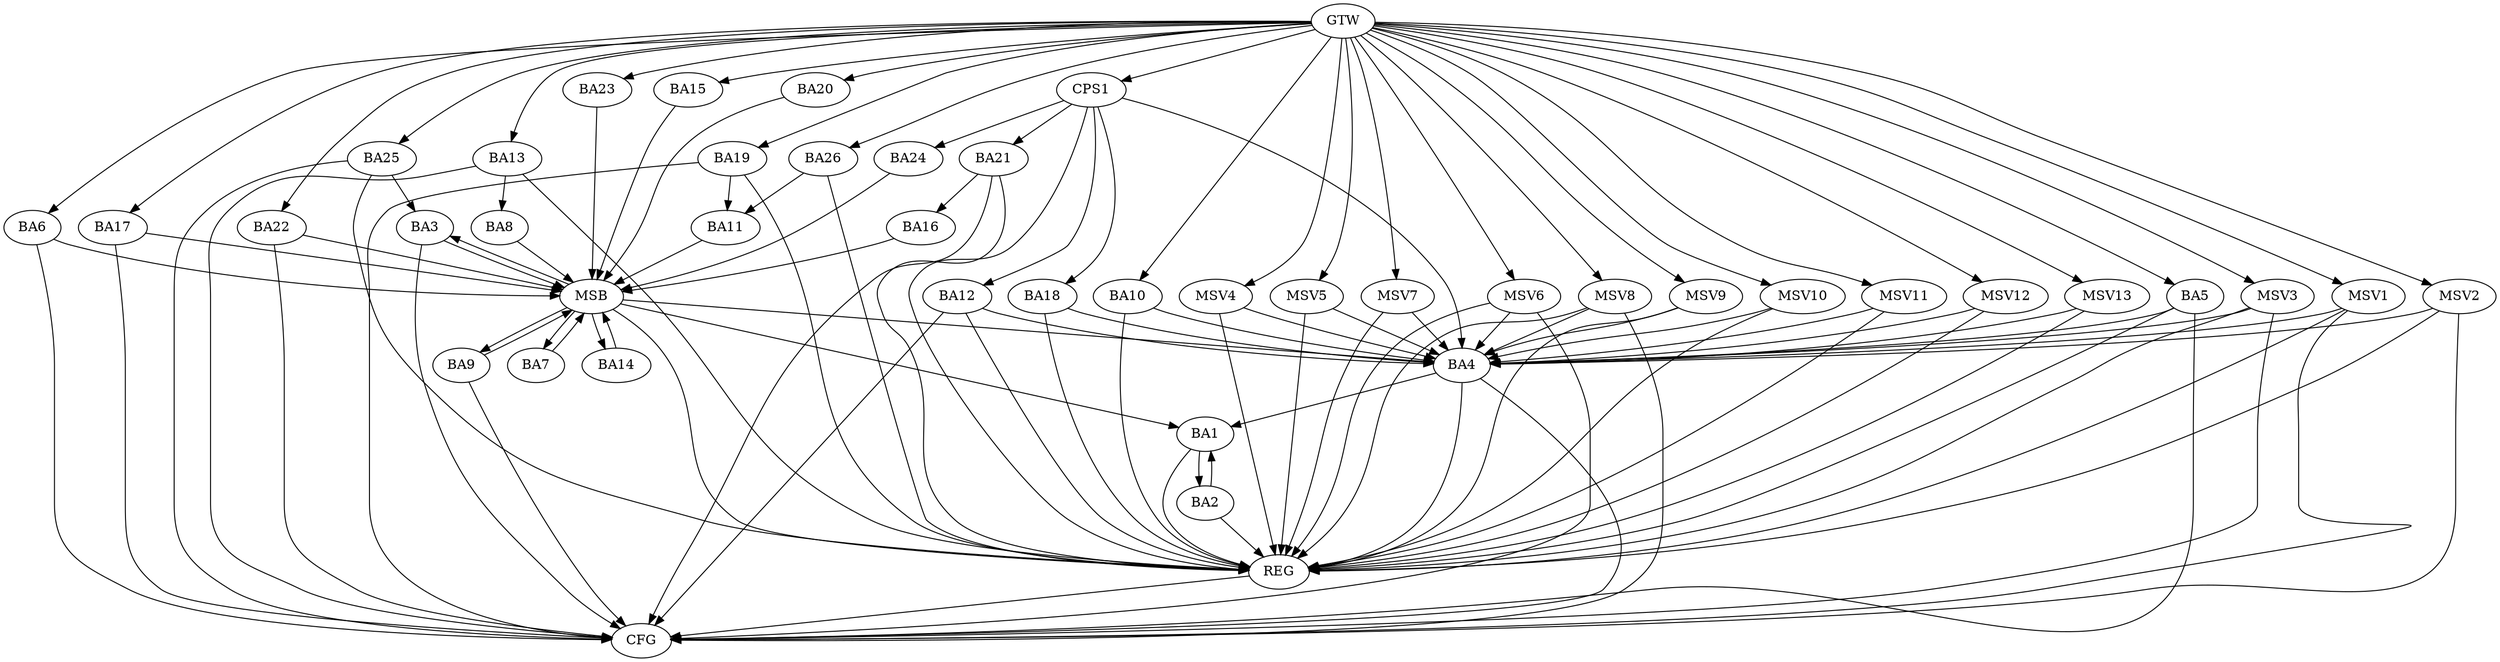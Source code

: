 strict digraph G {
  BA1 [ label="BA1" ];
  BA2 [ label="BA2" ];
  BA3 [ label="BA3" ];
  BA4 [ label="BA4" ];
  BA5 [ label="BA5" ];
  BA6 [ label="BA6" ];
  BA7 [ label="BA7" ];
  BA8 [ label="BA8" ];
  BA9 [ label="BA9" ];
  BA10 [ label="BA10" ];
  BA11 [ label="BA11" ];
  BA12 [ label="BA12" ];
  BA13 [ label="BA13" ];
  BA14 [ label="BA14" ];
  BA15 [ label="BA15" ];
  BA16 [ label="BA16" ];
  BA17 [ label="BA17" ];
  BA18 [ label="BA18" ];
  BA19 [ label="BA19" ];
  BA20 [ label="BA20" ];
  BA21 [ label="BA21" ];
  BA22 [ label="BA22" ];
  BA23 [ label="BA23" ];
  BA24 [ label="BA24" ];
  BA25 [ label="BA25" ];
  BA26 [ label="BA26" ];
  CPS1 [ label="CPS1" ];
  GTW [ label="GTW" ];
  REG [ label="REG" ];
  MSB [ label="MSB" ];
  CFG [ label="CFG" ];
  MSV1 [ label="MSV1" ];
  MSV2 [ label="MSV2" ];
  MSV3 [ label="MSV3" ];
  MSV4 [ label="MSV4" ];
  MSV5 [ label="MSV5" ];
  MSV6 [ label="MSV6" ];
  MSV7 [ label="MSV7" ];
  MSV8 [ label="MSV8" ];
  MSV9 [ label="MSV9" ];
  MSV10 [ label="MSV10" ];
  MSV11 [ label="MSV11" ];
  MSV12 [ label="MSV12" ];
  MSV13 [ label="MSV13" ];
  BA1 -> BA2;
  BA2 -> BA1;
  BA4 -> BA1;
  BA5 -> BA4;
  BA10 -> BA4;
  BA12 -> BA4;
  BA13 -> BA8;
  BA18 -> BA4;
  BA19 -> BA11;
  BA21 -> BA16;
  BA25 -> BA3;
  BA26 -> BA11;
  CPS1 -> BA21;
  CPS1 -> BA24;
  CPS1 -> BA12;
  CPS1 -> BA18;
  CPS1 -> BA4;
  GTW -> BA5;
  GTW -> BA6;
  GTW -> BA10;
  GTW -> BA13;
  GTW -> BA15;
  GTW -> BA17;
  GTW -> BA19;
  GTW -> BA20;
  GTW -> BA22;
  GTW -> BA23;
  GTW -> BA25;
  GTW -> BA26;
  GTW -> CPS1;
  BA1 -> REG;
  BA2 -> REG;
  BA4 -> REG;
  BA5 -> REG;
  BA10 -> REG;
  BA12 -> REG;
  BA13 -> REG;
  BA18 -> REG;
  BA19 -> REG;
  BA21 -> REG;
  BA25 -> REG;
  BA26 -> REG;
  CPS1 -> REG;
  BA3 -> MSB;
  MSB -> BA1;
  MSB -> REG;
  BA6 -> MSB;
  BA7 -> MSB;
  MSB -> BA4;
  BA8 -> MSB;
  MSB -> BA3;
  BA9 -> MSB;
  MSB -> BA7;
  BA11 -> MSB;
  BA14 -> MSB;
  MSB -> BA9;
  BA15 -> MSB;
  BA16 -> MSB;
  BA17 -> MSB;
  BA20 -> MSB;
  BA22 -> MSB;
  MSB -> BA14;
  BA23 -> MSB;
  BA24 -> MSB;
  BA13 -> CFG;
  BA19 -> CFG;
  BA12 -> CFG;
  BA9 -> CFG;
  BA17 -> CFG;
  BA21 -> CFG;
  BA25 -> CFG;
  BA4 -> CFG;
  BA6 -> CFG;
  BA5 -> CFG;
  BA22 -> CFG;
  BA3 -> CFG;
  REG -> CFG;
  MSV1 -> BA4;
  GTW -> MSV1;
  MSV1 -> REG;
  MSV1 -> CFG;
  MSV2 -> BA4;
  MSV3 -> BA4;
  MSV4 -> BA4;
  GTW -> MSV2;
  MSV2 -> REG;
  MSV2 -> CFG;
  GTW -> MSV3;
  MSV3 -> REG;
  MSV3 -> CFG;
  GTW -> MSV4;
  MSV4 -> REG;
  MSV5 -> BA4;
  GTW -> MSV5;
  MSV5 -> REG;
  MSV6 -> BA4;
  GTW -> MSV6;
  MSV6 -> REG;
  MSV6 -> CFG;
  MSV7 -> BA4;
  MSV8 -> BA4;
  GTW -> MSV7;
  MSV7 -> REG;
  GTW -> MSV8;
  MSV8 -> REG;
  MSV8 -> CFG;
  MSV9 -> BA4;
  GTW -> MSV9;
  MSV9 -> REG;
  MSV10 -> BA4;
  MSV11 -> BA4;
  MSV12 -> BA4;
  MSV13 -> BA4;
  GTW -> MSV10;
  MSV10 -> REG;
  GTW -> MSV11;
  MSV11 -> REG;
  GTW -> MSV12;
  MSV12 -> REG;
  GTW -> MSV13;
  MSV13 -> REG;
}
